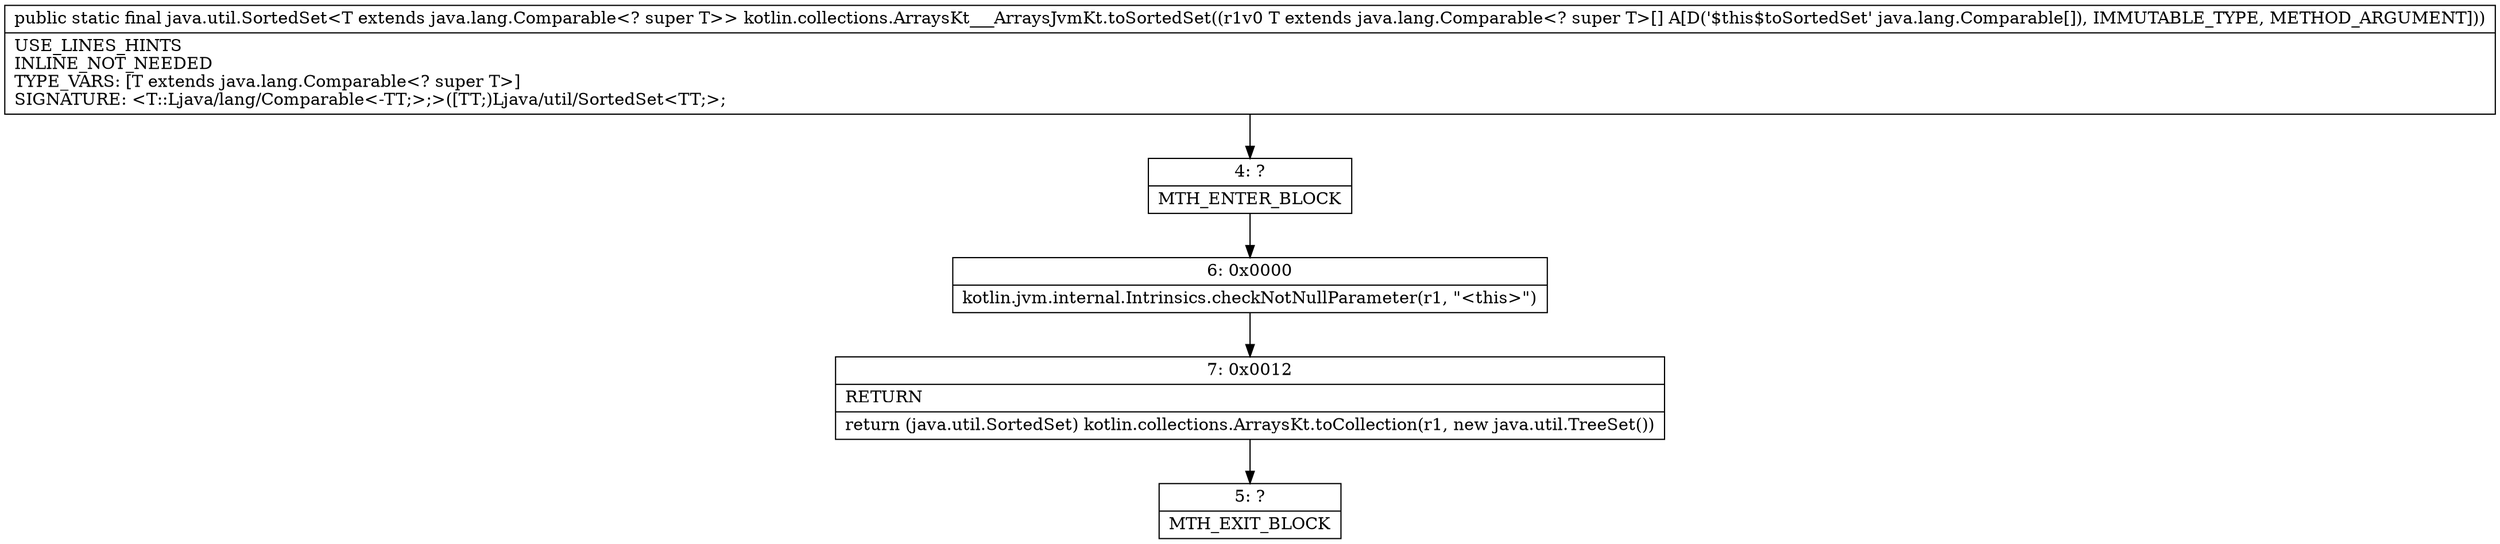 digraph "CFG forkotlin.collections.ArraysKt___ArraysJvmKt.toSortedSet([Ljava\/lang\/Comparable;)Ljava\/util\/SortedSet;" {
Node_4 [shape=record,label="{4\:\ ?|MTH_ENTER_BLOCK\l}"];
Node_6 [shape=record,label="{6\:\ 0x0000|kotlin.jvm.internal.Intrinsics.checkNotNullParameter(r1, \"\<this\>\")\l}"];
Node_7 [shape=record,label="{7\:\ 0x0012|RETURN\l|return (java.util.SortedSet) kotlin.collections.ArraysKt.toCollection(r1, new java.util.TreeSet())\l}"];
Node_5 [shape=record,label="{5\:\ ?|MTH_EXIT_BLOCK\l}"];
MethodNode[shape=record,label="{public static final java.util.SortedSet\<T extends java.lang.Comparable\<? super T\>\> kotlin.collections.ArraysKt___ArraysJvmKt.toSortedSet((r1v0 T extends java.lang.Comparable\<? super T\>[] A[D('$this$toSortedSet' java.lang.Comparable[]), IMMUTABLE_TYPE, METHOD_ARGUMENT]))  | USE_LINES_HINTS\lINLINE_NOT_NEEDED\lTYPE_VARS: [T extends java.lang.Comparable\<? super T\>]\lSIGNATURE: \<T::Ljava\/lang\/Comparable\<\-TT;\>;\>([TT;)Ljava\/util\/SortedSet\<TT;\>;\l}"];
MethodNode -> Node_4;Node_4 -> Node_6;
Node_6 -> Node_7;
Node_7 -> Node_5;
}


